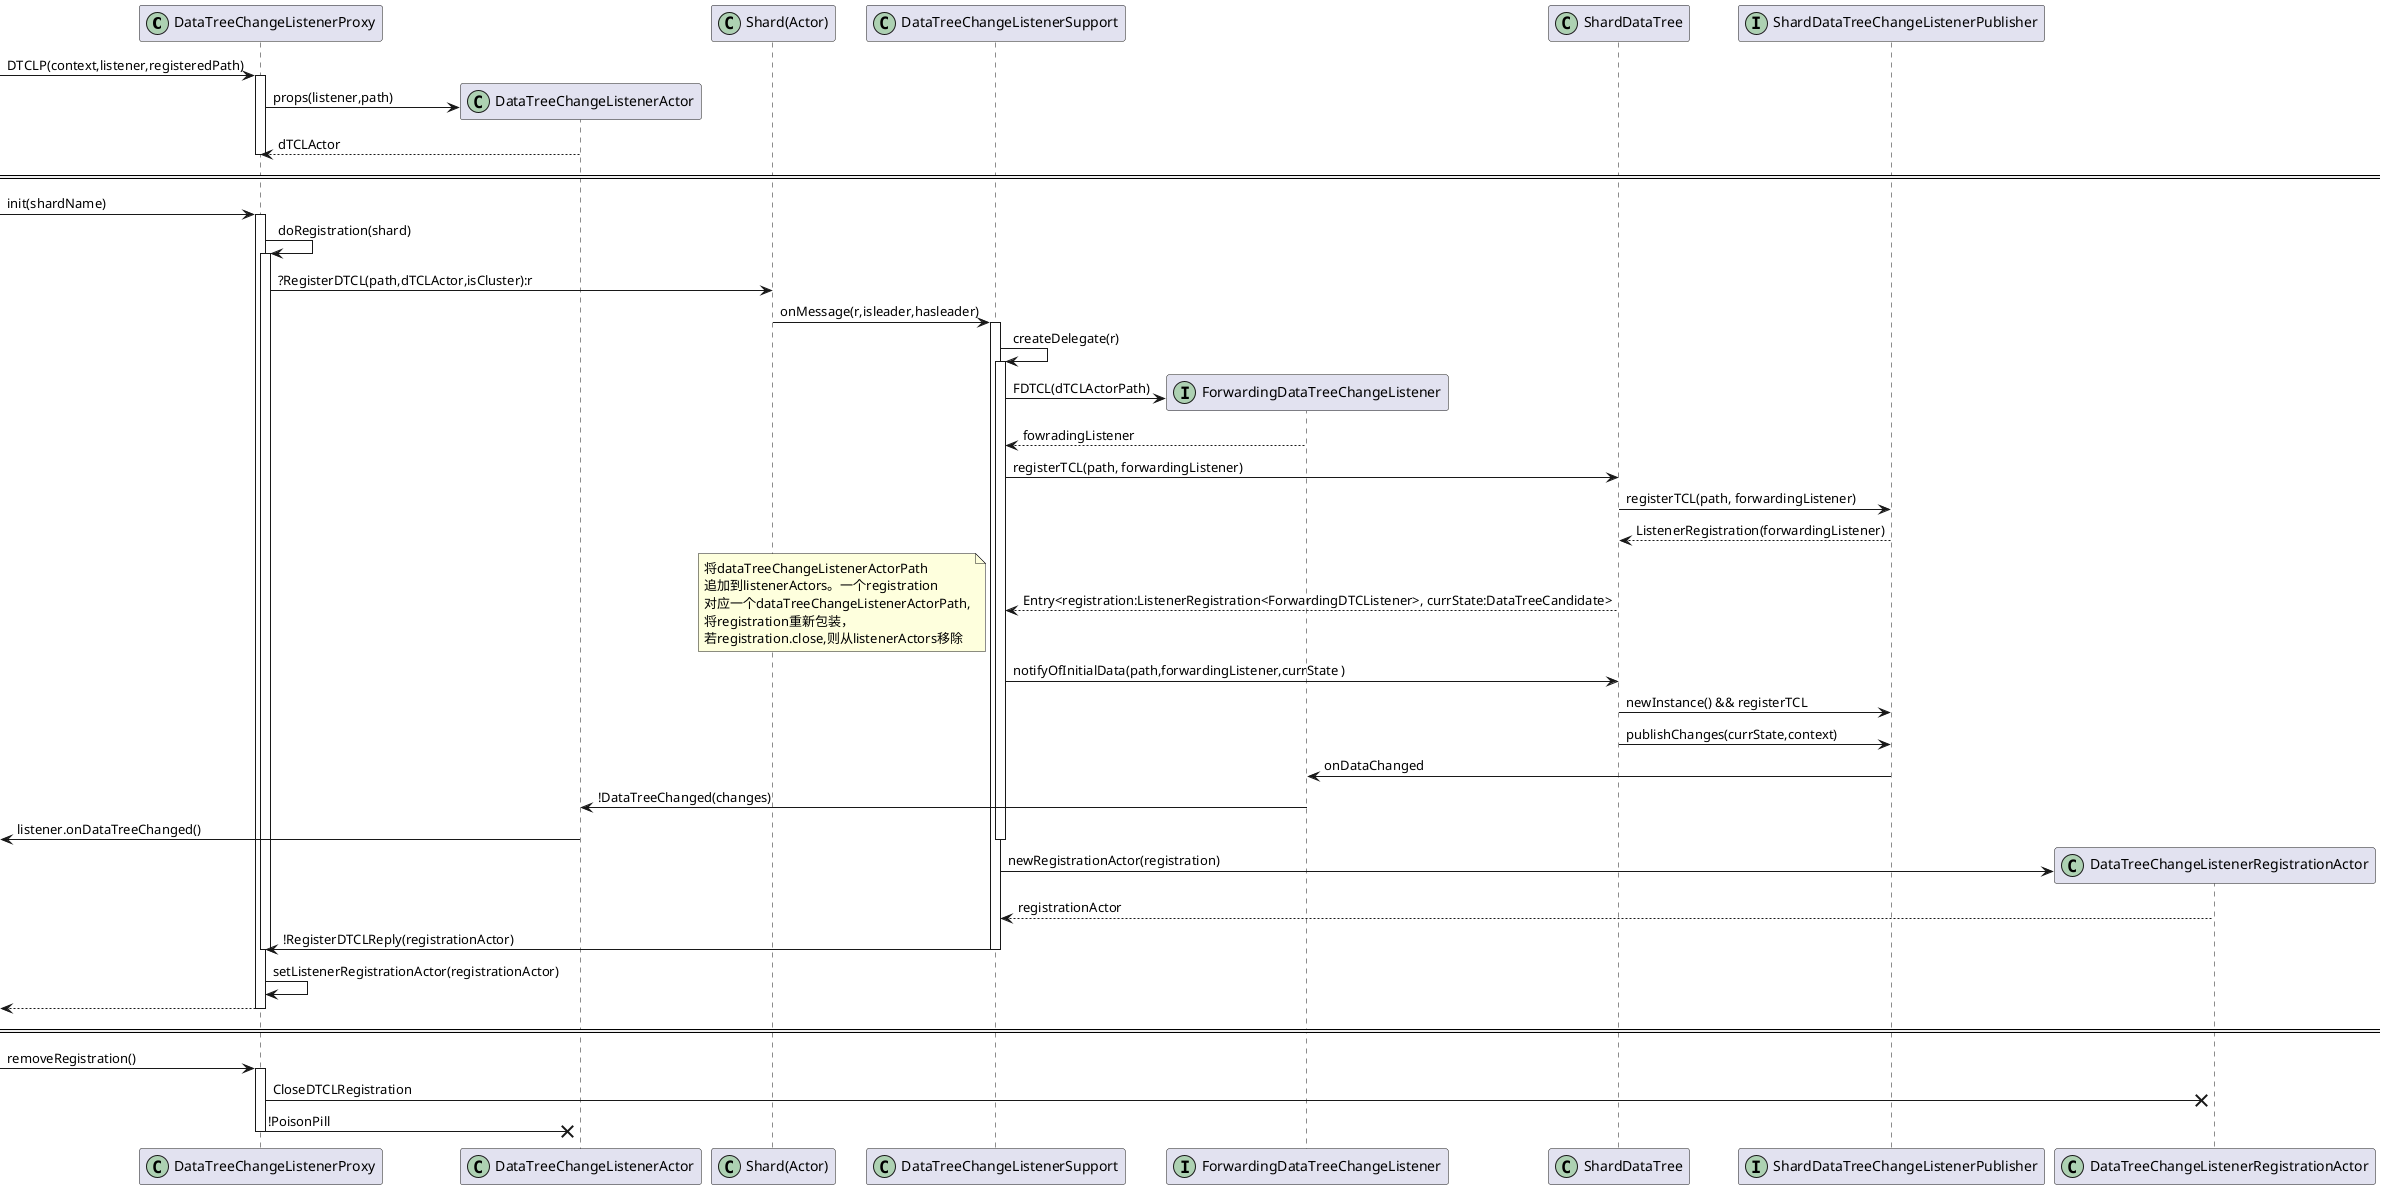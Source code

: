 @startuml

participant DataTreeChangeListenerProxy as a << (C,#ADD1B2) >>
[->  a : DTCLP(context,listener,registeredPath)
activate a

create DataTreeChangeListenerActor as b << (C,#ADD1B2) >>
a -> b : props(listener,path)
b --> a : dTCLActor
deactivate a
====
[-> a : init(shardName)
activate a
a -> a: doRegistration(shard)
activate a
participant "Shard(Actor)" as c << (C,#ADD1B2) >>
participant DataTreeChangeListenerSupport as e << (C,#ADD1B2)>>
a -> c : ?RegisterDTCL(path,dTCLActor,isCluster):r
c -> e: onMessage(r,isleader,hasleader)
activate e
e -> e: createDelegate(r)
activate e
create ForwardingDataTreeChangeListener as f <<I, #ADD1B2>>
e -> f: FDTCL(dTCLActorPath)
f --> e: fowradingListener

participant ShardDataTree as sdt << (C,#ADD1B2) >>
participant ShardDataTreeChangeListenerPublisher as sdtp <<(I, #add1b2)>>
e -> sdt: registerTCL(path, forwardingListener)
sdt -> sdtp:registerTCL(path, forwardingListener)
sdtp --> sdt: ListenerRegistration(forwardingListener)
sdt --> e: Entry<registration:ListenerRegistration<ForwardingDTCListener>, currState:DataTreeCandidate>
note left
将dataTreeChangeListenerActorPath
追加到listenerActors。一个registration
对应一个dataTreeChangeListenerActorPath,
将registration重新包装，
若registration.close,则从listenerActors移除
end note
e -> sdt: notifyOfInitialData(path,forwardingListener,currState )

sdt -> sdtp: newInstance() && registerTCL
sdt -> sdtp: publishChanges(currState,context)
sdtp -> f: onDataChanged
f -> b: !DataTreeChanged(changes)
b ->[: listener.onDataTreeChanged()
deactivate e
create DataTreeChangeListenerRegistrationActor as d <<(C, #ADD1B2) >>

e -> d: newRegistrationActor(registration)
d --> e: registrationActor
e -> a: !RegisterDTCLReply(registrationActor)

deactivate e
deactivate a

a -> a: setListenerRegistrationActor(registrationActor)
a -->[
deactivate a

====
[-> a : removeRegistration()
activate a
a ->x d: CloseDTCLRegistration
a ->x b:!PoisonPill
deactivate a


@enduml